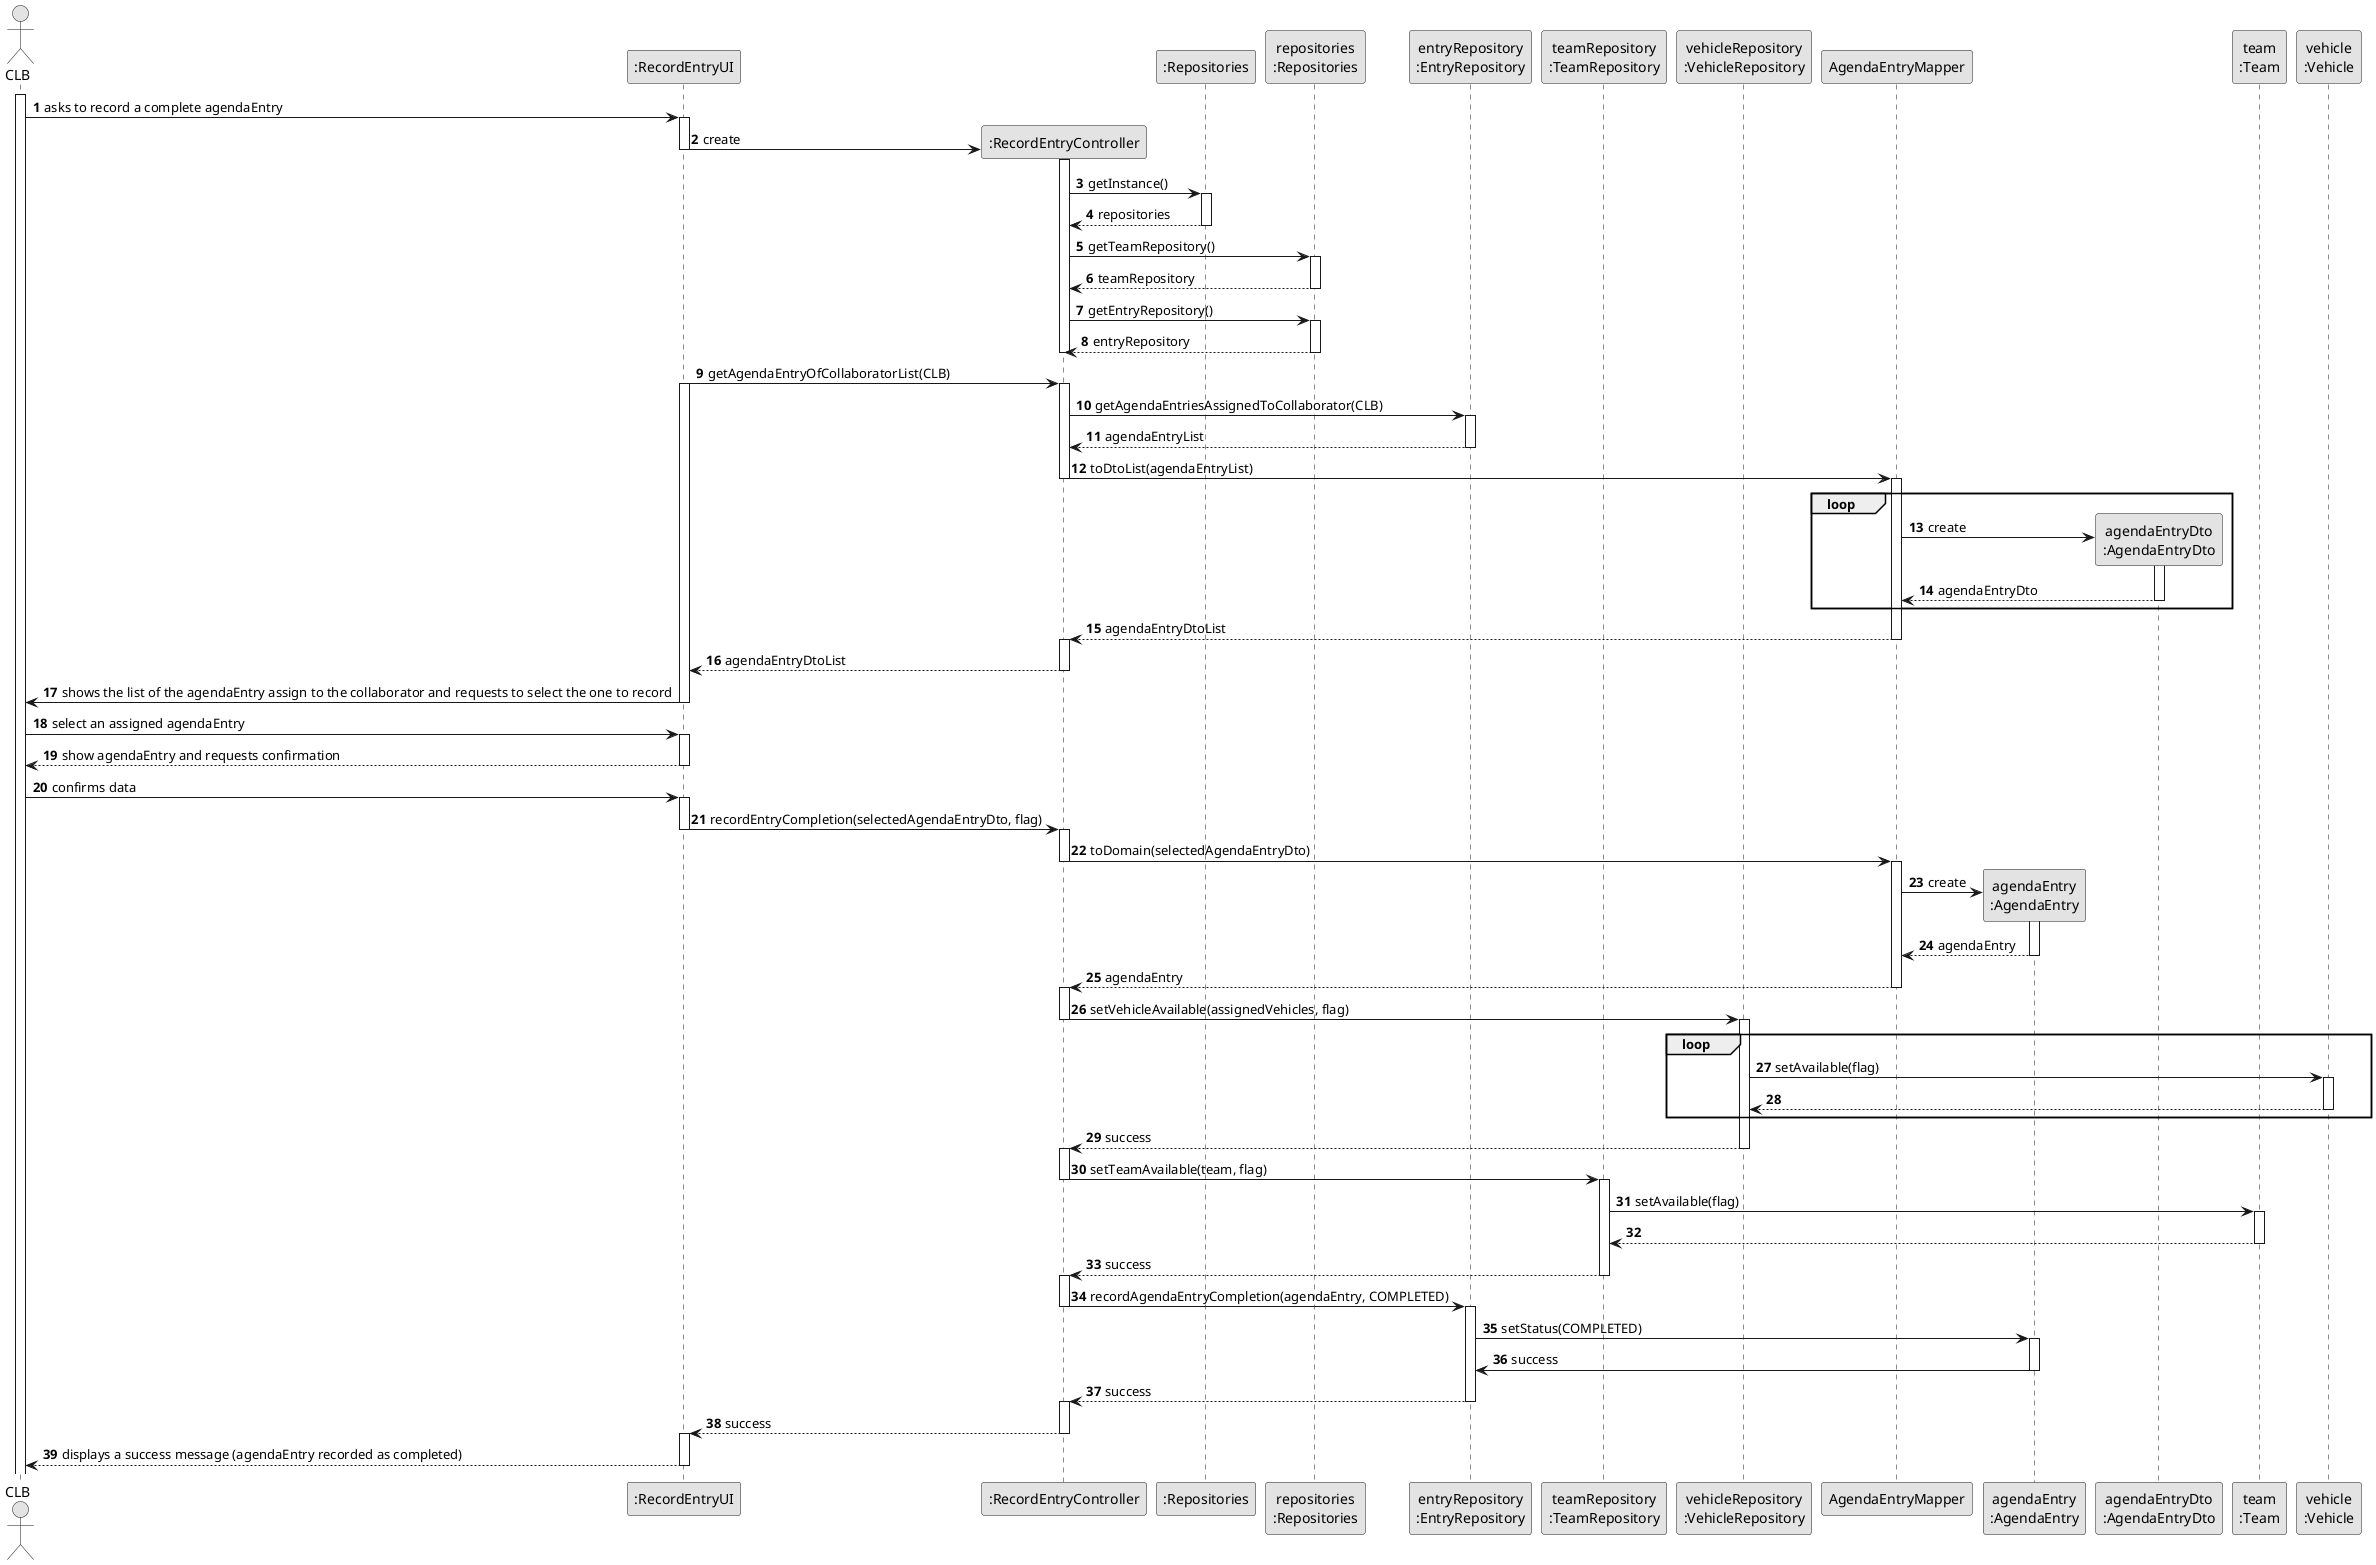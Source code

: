 @startuml
skinparam monochrome true
skinparam packageStyle rectangle
skinparam shadowing false

autonumber

actor "CLB" as CLB
participant ":RecordEntryUI" as UI
participant ":RecordEntryController" as CTRL
participant ":Repositories" as RepositorySingleton
participant "repositories\n:Repositories" as PLAT
participant "entryRepository\n:EntryRepository" as EntryRepo
participant "teamRepository\n:TeamRepository" as TeamRepo
participant "vehicleRepository\n:VehicleRepository" as vehicleRepo
participant "AgendaEntryMapper" as EntryMapper
participant "agendaEntry\n:AgendaEntry" as AgendaEntry
participant "agendaEntryDto\n:AgendaEntryDto" as agendaEntryDto
participant "team\n:Team" as team
participant "vehicle\n:Vehicle" as vehicle


activate CLB

    CLB -> UI : asks to record a complete agendaEntry
    activate UI

        UI -> CTRL** : create
        deactivate UI
        activate CTRL

            CTRL -> RepositorySingleton: getInstance()
            activate RepositorySingleton

                RepositorySingleton --> CTRL: repositories
            deactivate RepositorySingleton

            CTRL -> PLAT : getTeamRepository()
            activate PLAT

                PLAT --> CTRL: teamRepository
            deactivate PLAT

            CTRL -> PLAT : getEntryRepository()
            activate PLAT

                PLAT --> CTRL: entryRepository
            deactivate PLAT


        deactivate CTRL

        UI -> CTRL: getAgendaEntryOfCollaboratorList(CLB)
        activate UI
        activate CTRL

            CTRL -> EntryRepo: getAgendaEntriesAssignedToCollaborator(CLB)
            activate EntryRepo


            EntryRepo --> CTRL: agendaEntryList
            deactivate EntryRepo

            CTRL -> EntryMapper: toDtoList(agendaEntryList)
            deactivate CTRL
            activate EntryMapper

            loop

                EntryMapper -> agendaEntryDto**: create
                activate agendaEntryDto

                agendaEntryDto --> EntryMapper: agendaEntryDto
                deactivate agendaEntryDto

            end loop

            EntryMapper --> CTRL: agendaEntryDtoList
            deactivate EntryMapper
            activate CTRL



        CTRL --> UI : agendaEntryDtoList
        deactivate CTRL

        UI -> CLB : shows the list of the agendaEntry assign to the collaborator and requests to select the one to record
    deactivate UI

    CLB -> UI : select an assigned agendaEntry
    activate UI

        UI --> CLB : show agendaEntry and requests confirmation
    deactivate UI

    CLB -> UI : confirms data
    activate UI

        UI -> CTRL : recordEntryCompletion(selectedAgendaEntryDto, flag)
        deactivate UI
        activate CTRL

            CTRL -> EntryMapper : toDomain(selectedAgendaEntryDto)
            deactivate CTRL
            activate EntryMapper

                EntryMapper -> AgendaEntry** : create
                activate AgendaEntry

                AgendaEntry --> EntryMapper : agendaEntry
                deactivate AgendaEntry

                EntryMapper --> CTRL : agendaEntry
            deactivate EntryMapper
            activate CTRL

            CTRL -> vehicleRepo: setVehicleAvailable(assignedVehicles, flag)
            deactivate CTRL
            activate vehicleRepo

                loop
                vehicleRepo -> vehicle: setAvailable(flag)
                activate vehicle

                vehicle--> vehicleRepo
                deactivate vehicle
                end loop

            vehicleRepo --> CTRL: success
            deactivate vehicleRepo
            activate CTRL

            CTRL -> TeamRepo: setTeamAvailable(team, flag)
            deactivate CTRL
            activate TeamRepo

                TeamRepo -> team: setAvailable(flag)
                activate team

                team --> TeamRepo
                deactivate team

            TeamRepo --> CTRL: success
            deactivate TeamRepo
            activate CTRL

            CTRL -> EntryRepo : recordAgendaEntryCompletion(agendaEntry, COMPLETED)
            deactivate CTRL
            activate EntryRepo

                EntryRepo -> AgendaEntry : setStatus(COMPLETED)
                activate AgendaEntry

                AgendaEntry -> EntryRepo : success
                deactivate AgendaEntry


                deactivate AgendaEntry


            EntryRepo --> CTRL : success
            deactivate EntryRepo
            activate CTRL

            CTRL --> UI : success
        deactivate CTRL
        activate UI

        UI --> CLB : displays a success message (agendaEntry recorded as completed)
    deactivate UI

@enduml

